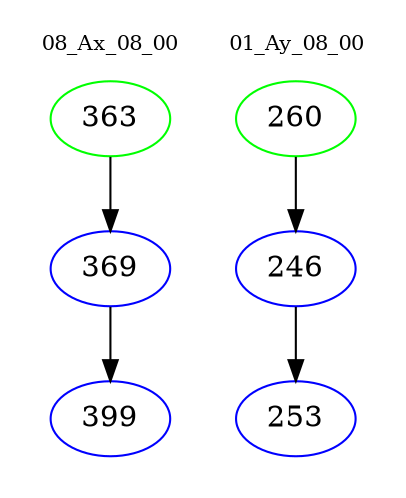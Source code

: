 digraph{
subgraph cluster_0 {
color = white
label = "08_Ax_08_00";
fontsize=10;
T0_363 [label="363", color="green"]
T0_363 -> T0_369 [color="black"]
T0_369 [label="369", color="blue"]
T0_369 -> T0_399 [color="black"]
T0_399 [label="399", color="blue"]
}
subgraph cluster_1 {
color = white
label = "01_Ay_08_00";
fontsize=10;
T1_260 [label="260", color="green"]
T1_260 -> T1_246 [color="black"]
T1_246 [label="246", color="blue"]
T1_246 -> T1_253 [color="black"]
T1_253 [label="253", color="blue"]
}
}
